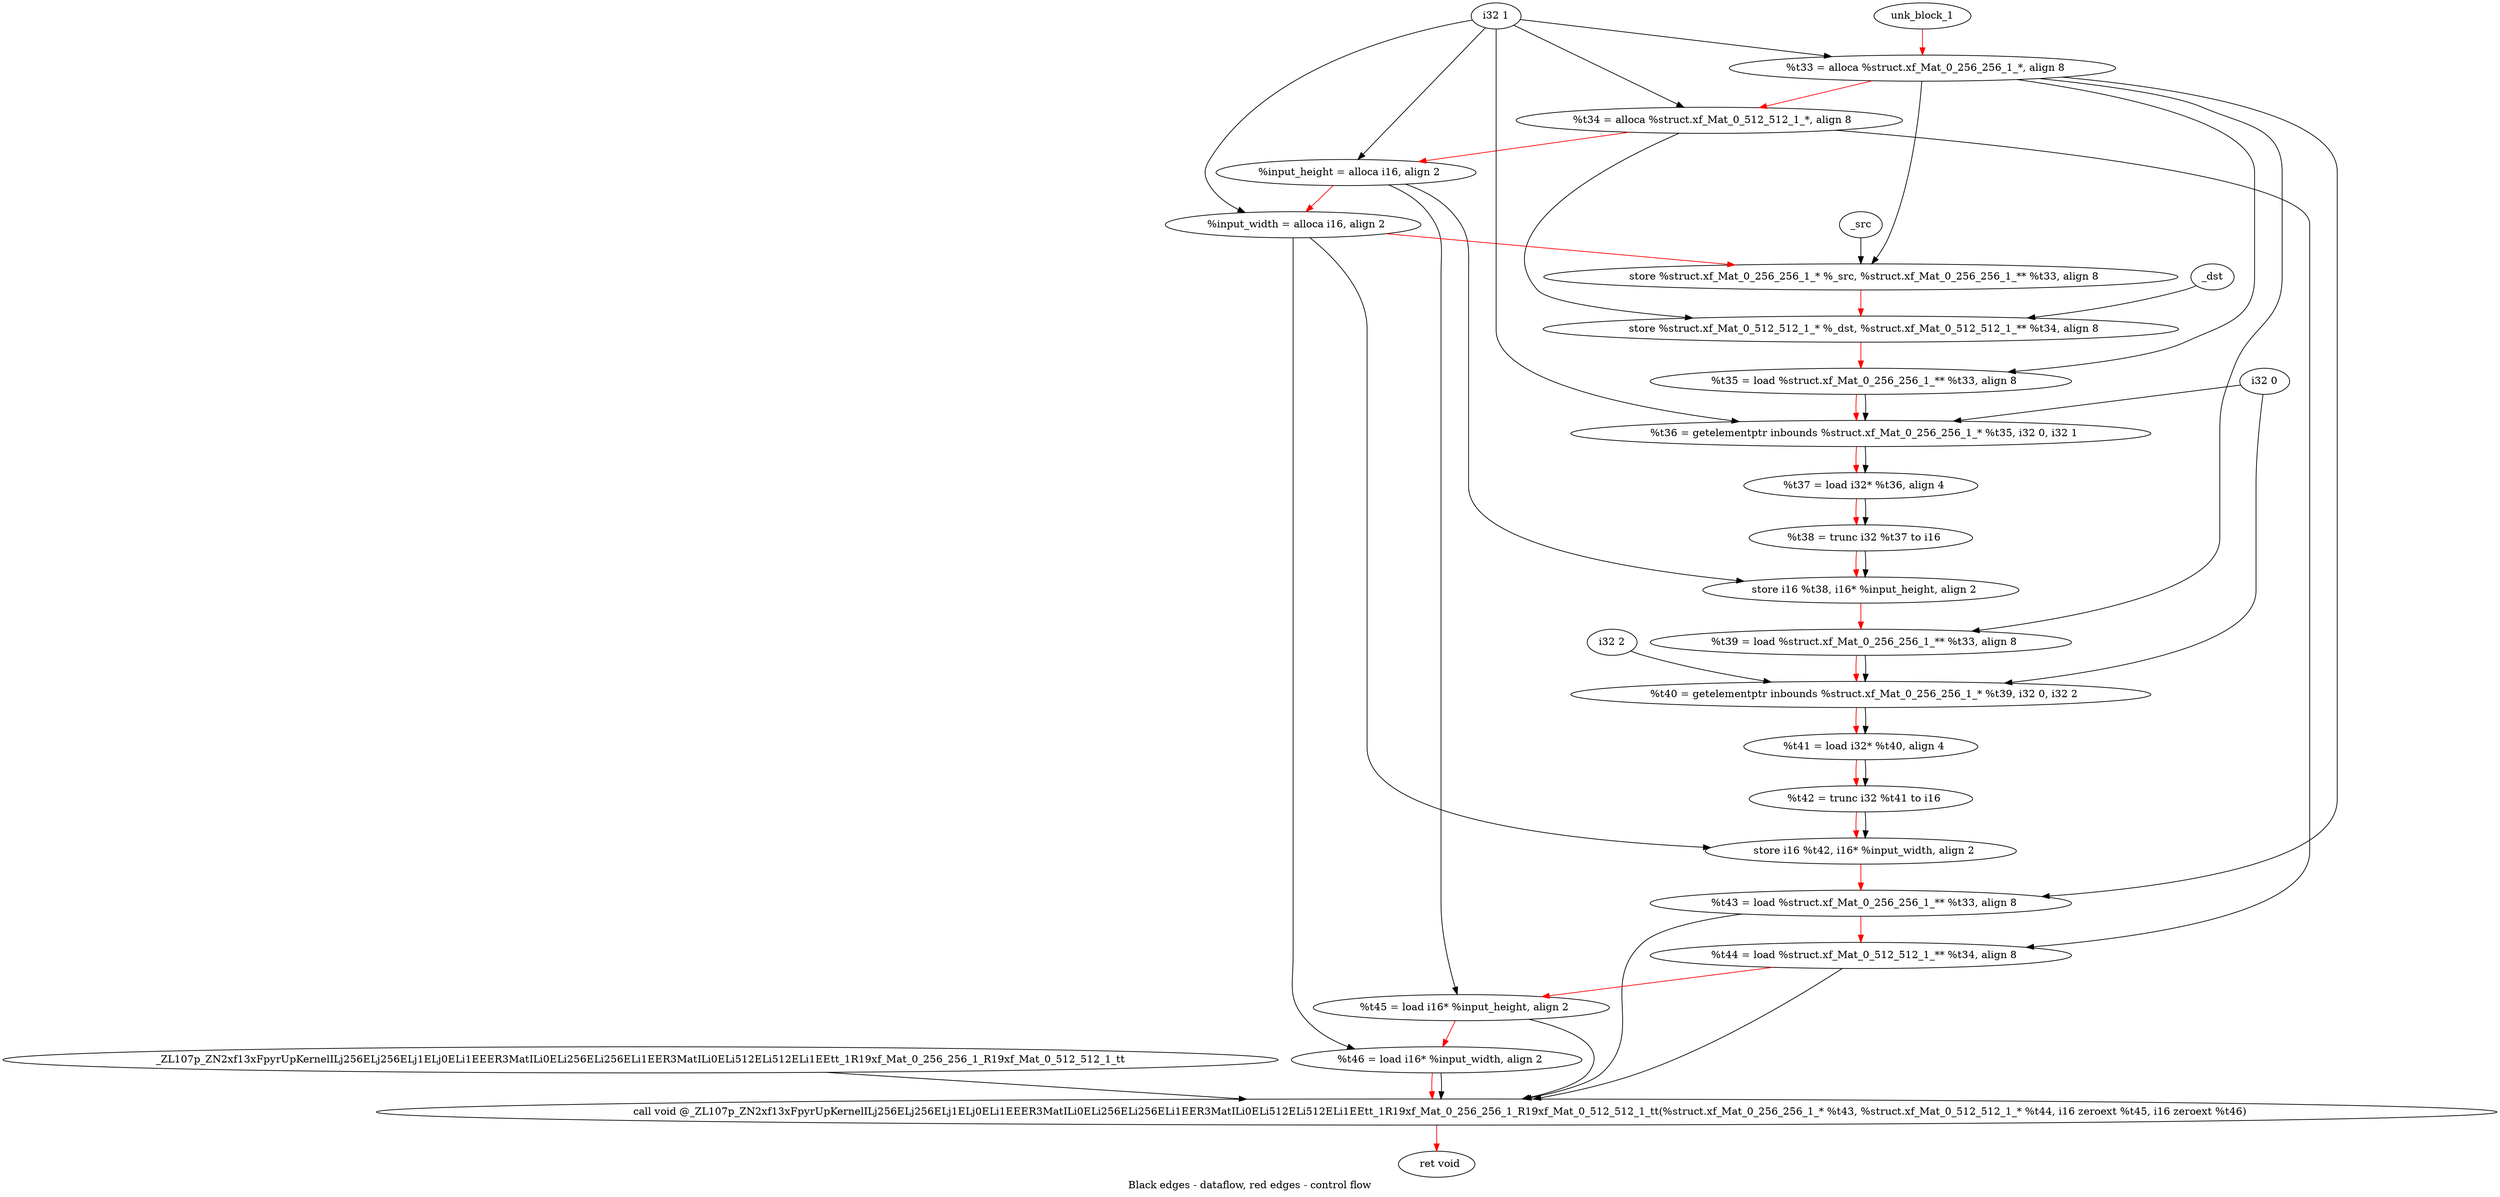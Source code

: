 digraph G {
compound=true
label="Black edges - dataflow, red edges - control flow"
"t33" [label="  %t33 = alloca %struct.xf_Mat_0_256_256_1_*, align 8"]
"t34" [label="  %t34 = alloca %struct.xf_Mat_0_512_512_1_*, align 8"]
"input_height" [label="  %input_height = alloca i16, align 2"]
"input_width" [label="  %input_width = alloca i16, align 2"]
"_1" [label="  store %struct.xf_Mat_0_256_256_1_* %_src, %struct.xf_Mat_0_256_256_1_** %t33, align 8"]
"_2" [label="  store %struct.xf_Mat_0_512_512_1_* %_dst, %struct.xf_Mat_0_512_512_1_** %t34, align 8"]
"t35" [label="  %t35 = load %struct.xf_Mat_0_256_256_1_** %t33, align 8"]
"t36" [label="  %t36 = getelementptr inbounds %struct.xf_Mat_0_256_256_1_* %t35, i32 0, i32 1"]
"t37" [label="  %t37 = load i32* %t36, align 4"]
"t38" [label="  %t38 = trunc i32 %t37 to i16"]
"_3" [label="  store i16 %t38, i16* %input_height, align 2"]
"t39" [label="  %t39 = load %struct.xf_Mat_0_256_256_1_** %t33, align 8"]
"t40" [label="  %t40 = getelementptr inbounds %struct.xf_Mat_0_256_256_1_* %t39, i32 0, i32 2"]
"t41" [label="  %t41 = load i32* %t40, align 4"]
"t42" [label="  %t42 = trunc i32 %t41 to i16"]
"_4" [label="  store i16 %t42, i16* %input_width, align 2"]
"t43" [label="  %t43 = load %struct.xf_Mat_0_256_256_1_** %t33, align 8"]
"t44" [label="  %t44 = load %struct.xf_Mat_0_512_512_1_** %t34, align 8"]
"t45" [label="  %t45 = load i16* %input_height, align 2"]
"t46" [label="  %t46 = load i16* %input_width, align 2"]
"_5" [label="  call void @_ZL107p_ZN2xf13xFpyrUpKernelILj256ELj256ELj1ELj0ELi1EEER3MatILi0ELi256ELi256ELi1EER3MatILi0ELi512ELi512ELi1EEtt_1R19xf_Mat_0_256_256_1_R19xf_Mat_0_512_512_1_tt(%struct.xf_Mat_0_256_256_1_* %t43, %struct.xf_Mat_0_512_512_1_* %t44, i16 zeroext %t45, i16 zeroext %t46)"]
"_6" [label="  ret void"]
"unk_block_1" -> "t33"[color=red]
"i32 1" -> "t33"
"t33" -> "t34"[color=red weight=2]
"i32 1" -> "t34"
"t34" -> "input_height"[color=red weight=2]
"i32 1" -> "input_height"
"input_height" -> "input_width"[color=red weight=2]
"i32 1" -> "input_width"
"input_width" -> "_1"[color=red weight=2]
"_src" -> "_1"
"t33" -> "_1"
"_1" -> "_2"[color=red weight=2]
"_dst" -> "_2"
"t34" -> "_2"
"_2" -> "t35"[color=red weight=2]
"t33" -> "t35"
"t35" -> "t36"[color=red weight=2]
"t35" -> "t36"
"i32 0" -> "t36"
"i32 1" -> "t36"
"t36" -> "t37"[color=red weight=2]
"t36" -> "t37"
"t37" -> "t38"[color=red weight=2]
"t37" -> "t38"
"t38" -> "_3"[color=red weight=2]
"t38" -> "_3"
"input_height" -> "_3"
"_3" -> "t39"[color=red weight=2]
"t33" -> "t39"
"t39" -> "t40"[color=red weight=2]
"t39" -> "t40"
"i32 0" -> "t40"
"i32 2" -> "t40"
"t40" -> "t41"[color=red weight=2]
"t40" -> "t41"
"t41" -> "t42"[color=red weight=2]
"t41" -> "t42"
"t42" -> "_4"[color=red weight=2]
"t42" -> "_4"
"input_width" -> "_4"
"_4" -> "t43"[color=red weight=2]
"t33" -> "t43"
"t43" -> "t44"[color=red weight=2]
"t34" -> "t44"
"t44" -> "t45"[color=red weight=2]
"input_height" -> "t45"
"t45" -> "t46"[color=red weight=2]
"input_width" -> "t46"
"t46" -> "_5"[color=red weight=2]
"t43" -> "_5"
"t44" -> "_5"
"t45" -> "_5"
"t46" -> "_5"
"_ZL107p_ZN2xf13xFpyrUpKernelILj256ELj256ELj1ELj0ELi1EEER3MatILi0ELi256ELi256ELi1EER3MatILi0ELi512ELi512ELi1EEtt_1R19xf_Mat_0_256_256_1_R19xf_Mat_0_512_512_1_tt" -> "_5"
"_5" -> "_6"[color=red weight=2]

}

